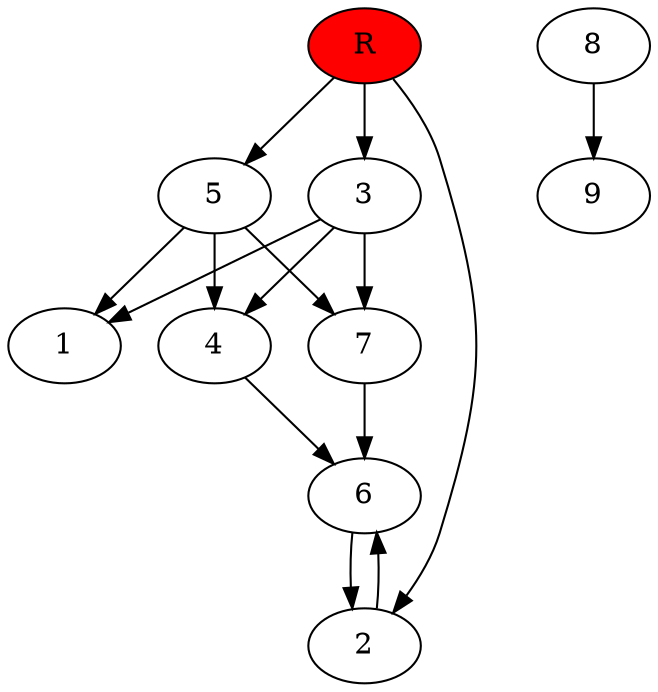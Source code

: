 digraph prb3275 {
	1
	2
	3
	4
	5
	6
	7
	8
	R [fillcolor="#ff0000" style=filled]
	2 -> 6
	3 -> 1
	3 -> 4
	3 -> 7
	4 -> 6
	5 -> 1
	5 -> 4
	5 -> 7
	6 -> 2
	7 -> 6
	8 -> 9
	R -> 2
	R -> 3
	R -> 5
}
